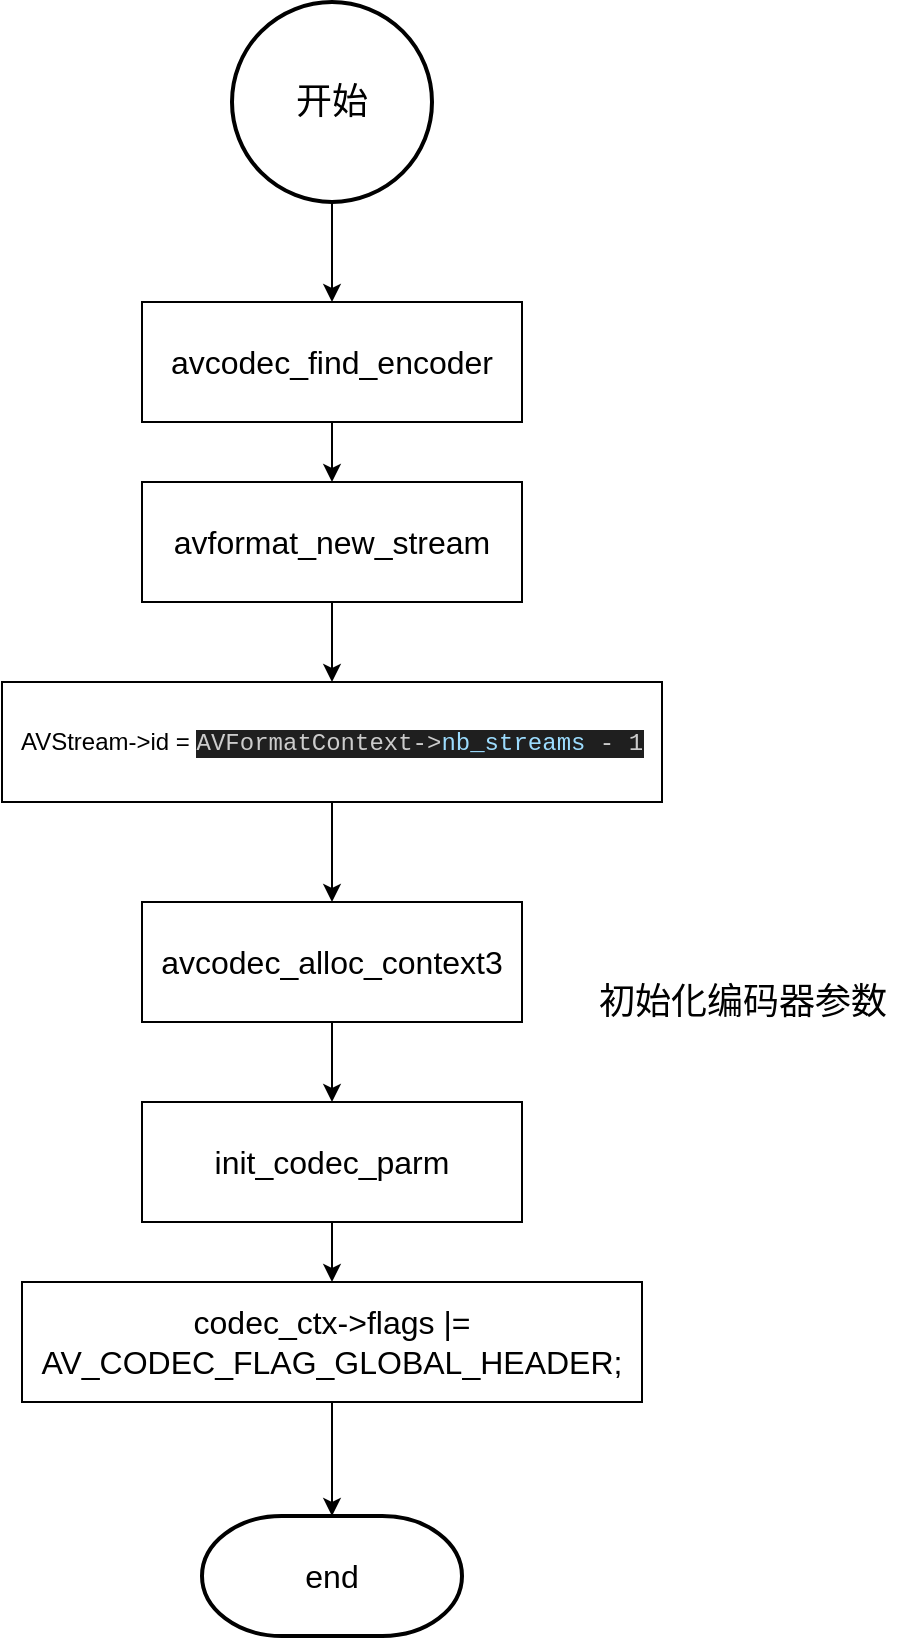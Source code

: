 <mxfile version="24.1.0" type="device">
  <diagram name="第 1 页" id="bIt8fHNzmymoWnp6kEOg">
    <mxGraphModel dx="1242" dy="793" grid="1" gridSize="10" guides="1" tooltips="1" connect="1" arrows="1" fold="1" page="1" pageScale="1" pageWidth="2336" pageHeight="1654" math="0" shadow="0">
      <root>
        <mxCell id="0" />
        <mxCell id="1" parent="0" />
        <mxCell id="75t309C0qriGHZeRkGCD-8" style="edgeStyle=orthogonalEdgeStyle;rounded=0;orthogonalLoop=1;jettySize=auto;html=1;exitX=0.5;exitY=1;exitDx=0;exitDy=0;exitPerimeter=0;entryX=0.5;entryY=0;entryDx=0;entryDy=0;" parent="1" source="75t309C0qriGHZeRkGCD-1" target="75t309C0qriGHZeRkGCD-2" edge="1">
          <mxGeometry relative="1" as="geometry" />
        </mxCell>
        <mxCell id="75t309C0qriGHZeRkGCD-1" value="开始" style="strokeWidth=2;html=1;shape=mxgraph.flowchart.start_2;whiteSpace=wrap;fontSize=18;" parent="1" vertex="1">
          <mxGeometry x="750" y="40" width="100" height="100" as="geometry" />
        </mxCell>
        <mxCell id="75t309C0qriGHZeRkGCD-9" style="edgeStyle=orthogonalEdgeStyle;rounded=0;orthogonalLoop=1;jettySize=auto;html=1;exitX=0.5;exitY=1;exitDx=0;exitDy=0;entryX=0.5;entryY=0;entryDx=0;entryDy=0;" parent="1" source="75t309C0qriGHZeRkGCD-2" target="75t309C0qriGHZeRkGCD-3" edge="1">
          <mxGeometry relative="1" as="geometry" />
        </mxCell>
        <mxCell id="75t309C0qriGHZeRkGCD-2" value="avcodec_find_encoder" style="rounded=0;whiteSpace=wrap;html=1;fontSize=16;" parent="1" vertex="1">
          <mxGeometry x="705" y="190" width="190" height="60" as="geometry" />
        </mxCell>
        <mxCell id="jSjlnvqLo7mJ36wqMOcA-3" style="edgeStyle=orthogonalEdgeStyle;rounded=0;orthogonalLoop=1;jettySize=auto;html=1;exitX=0.5;exitY=1;exitDx=0;exitDy=0;entryX=0.5;entryY=0;entryDx=0;entryDy=0;" edge="1" parent="1" source="75t309C0qriGHZeRkGCD-3" target="jSjlnvqLo7mJ36wqMOcA-1">
          <mxGeometry relative="1" as="geometry" />
        </mxCell>
        <mxCell id="75t309C0qriGHZeRkGCD-3" value="avformat_new_stream" style="rounded=0;whiteSpace=wrap;html=1;fontSize=16;" parent="1" vertex="1">
          <mxGeometry x="705" y="280" width="190" height="60" as="geometry" />
        </mxCell>
        <mxCell id="75t309C0qriGHZeRkGCD-11" style="edgeStyle=orthogonalEdgeStyle;rounded=0;orthogonalLoop=1;jettySize=auto;html=1;exitX=0.5;exitY=1;exitDx=0;exitDy=0;entryX=0.5;entryY=0;entryDx=0;entryDy=0;" parent="1" source="75t309C0qriGHZeRkGCD-5" target="75t309C0qriGHZeRkGCD-6" edge="1">
          <mxGeometry relative="1" as="geometry" />
        </mxCell>
        <mxCell id="75t309C0qriGHZeRkGCD-5" value="avcodec_alloc_context3" style="rounded=0;whiteSpace=wrap;html=1;fontSize=16;" parent="1" vertex="1">
          <mxGeometry x="705" y="490" width="190" height="60" as="geometry" />
        </mxCell>
        <mxCell id="75t309C0qriGHZeRkGCD-15" style="edgeStyle=orthogonalEdgeStyle;rounded=0;orthogonalLoop=1;jettySize=auto;html=1;exitX=0.5;exitY=1;exitDx=0;exitDy=0;entryX=0.5;entryY=0;entryDx=0;entryDy=0;" parent="1" source="75t309C0qriGHZeRkGCD-6" target="75t309C0qriGHZeRkGCD-14" edge="1">
          <mxGeometry relative="1" as="geometry" />
        </mxCell>
        <mxCell id="75t309C0qriGHZeRkGCD-6" value="init_codec_parm" style="rounded=0;whiteSpace=wrap;html=1;fontSize=16;" parent="1" vertex="1">
          <mxGeometry x="705" y="590" width="190" height="60" as="geometry" />
        </mxCell>
        <mxCell id="75t309C0qriGHZeRkGCD-7" value="&lt;font style=&quot;font-size: 16px;&quot;&gt;end&lt;/font&gt;" style="strokeWidth=2;html=1;shape=mxgraph.flowchart.terminator;whiteSpace=wrap;" parent="1" vertex="1">
          <mxGeometry x="735" y="797" width="130" height="60" as="geometry" />
        </mxCell>
        <mxCell id="75t309C0qriGHZeRkGCD-13" value="初始化编码器参数" style="text;html=1;align=center;verticalAlign=middle;resizable=0;points=[];autosize=1;strokeColor=none;fillColor=none;fontSize=18;" parent="1" vertex="1">
          <mxGeometry x="920" y="520" width="170" height="40" as="geometry" />
        </mxCell>
        <mxCell id="75t309C0qriGHZeRkGCD-14" value="codec_ctx-&amp;gt;flags |= AV_CODEC_FLAG_GLOBAL_HEADER;" style="rounded=0;whiteSpace=wrap;html=1;fontSize=16;" parent="1" vertex="1">
          <mxGeometry x="645" y="680" width="310" height="60" as="geometry" />
        </mxCell>
        <mxCell id="75t309C0qriGHZeRkGCD-16" style="edgeStyle=orthogonalEdgeStyle;rounded=0;orthogonalLoop=1;jettySize=auto;html=1;exitX=0.5;exitY=1;exitDx=0;exitDy=0;entryX=0.5;entryY=0;entryDx=0;entryDy=0;entryPerimeter=0;" parent="1" source="75t309C0qriGHZeRkGCD-14" target="75t309C0qriGHZeRkGCD-7" edge="1">
          <mxGeometry relative="1" as="geometry" />
        </mxCell>
        <mxCell id="jSjlnvqLo7mJ36wqMOcA-2" style="edgeStyle=orthogonalEdgeStyle;rounded=0;orthogonalLoop=1;jettySize=auto;html=1;exitX=0.5;exitY=1;exitDx=0;exitDy=0;entryX=0.5;entryY=0;entryDx=0;entryDy=0;" edge="1" parent="1" source="jSjlnvqLo7mJ36wqMOcA-1" target="75t309C0qriGHZeRkGCD-5">
          <mxGeometry relative="1" as="geometry" />
        </mxCell>
        <mxCell id="jSjlnvqLo7mJ36wqMOcA-1" value="AVStream-&amp;gt;id =&amp;nbsp;&lt;span style=&quot;background-color: rgb(31, 31, 31); color: rgb(204, 204, 204); font-family: Menlo, Monaco, &amp;quot;Courier New&amp;quot;, monospace; white-space: pre;&quot;&gt;AVFormatContext-&amp;gt;&lt;/span&gt;&lt;span style=&quot;color: rgb(156, 220, 254); background-color: rgb(31, 31, 31); font-family: Menlo, Monaco, &amp;quot;Courier New&amp;quot;, monospace; white-space: pre;&quot;&gt;nb_streams&lt;/span&gt;&lt;span style=&quot;background-color: rgb(31, 31, 31); color: rgb(204, 204, 204); font-family: Menlo, Monaco, &amp;quot;Courier New&amp;quot;, monospace; white-space: pre;&quot;&gt; - 1&lt;/span&gt;" style="rounded=0;whiteSpace=wrap;html=1;" vertex="1" parent="1">
          <mxGeometry x="635" y="380" width="330" height="60" as="geometry" />
        </mxCell>
      </root>
    </mxGraphModel>
  </diagram>
</mxfile>
